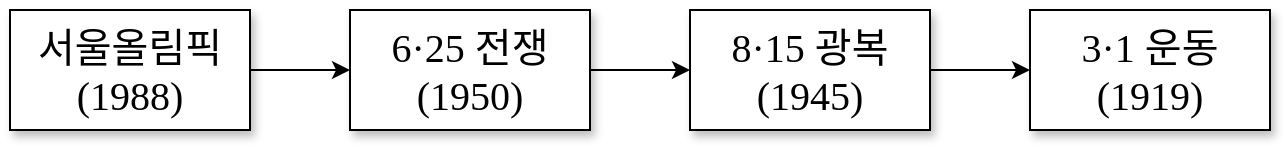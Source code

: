 <mxfile version="20.3.7" type="github">
  <diagram name="Page-1" id="edf60f1a-56cd-e834-aa8a-f176f3a09ee4">
    <mxGraphModel dx="1373" dy="804" grid="1" gridSize="10" guides="1" tooltips="1" connect="1" arrows="1" fold="1" page="1" pageScale="1" pageWidth="1100" pageHeight="850" background="none" math="0" shadow="0">
      <root>
        <mxCell id="0" />
        <mxCell id="1" parent="0" />
        <mxCell id="-CgrC7thrdGahpMaEJIP-4" value="" style="edgeStyle=orthogonalEdgeStyle;rounded=0;orthogonalLoop=1;jettySize=auto;html=1;fontFamily=나눔명조;fontSize=20;" edge="1" parent="1" source="60e70716793133e9-4" target="-CgrC7thrdGahpMaEJIP-1">
          <mxGeometry relative="1" as="geometry" />
        </mxCell>
        <mxCell id="60e70716793133e9-4" value="서울올림픽&lt;br&gt;(1988)" style="rounded=0;whiteSpace=wrap;html=1;shadow=1;labelBackgroundColor=none;strokeWidth=1;fontFamily=나눔명조;fontSize=20;align=center;" parent="1" vertex="1">
          <mxGeometry x="235" y="360" width="120" height="60" as="geometry" />
        </mxCell>
        <mxCell id="-CgrC7thrdGahpMaEJIP-6" value="" style="edgeStyle=orthogonalEdgeStyle;rounded=0;orthogonalLoop=1;jettySize=auto;html=1;fontFamily=나눔명조;fontSize=20;" edge="1" parent="1" source="-CgrC7thrdGahpMaEJIP-1" target="-CgrC7thrdGahpMaEJIP-2">
          <mxGeometry relative="1" as="geometry" />
        </mxCell>
        <mxCell id="-CgrC7thrdGahpMaEJIP-1" value="6·25 전쟁&lt;br&gt;(1950)" style="rounded=0;whiteSpace=wrap;html=1;shadow=1;labelBackgroundColor=none;strokeWidth=1;fontFamily=나눔명조;fontSize=20;align=center;" vertex="1" parent="1">
          <mxGeometry x="405" y="360" width="120" height="60" as="geometry" />
        </mxCell>
        <mxCell id="-CgrC7thrdGahpMaEJIP-7" value="" style="edgeStyle=orthogonalEdgeStyle;rounded=0;orthogonalLoop=1;jettySize=auto;html=1;fontFamily=나눔명조;fontSize=20;" edge="1" parent="1" source="-CgrC7thrdGahpMaEJIP-2" target="-CgrC7thrdGahpMaEJIP-3">
          <mxGeometry relative="1" as="geometry" />
        </mxCell>
        <mxCell id="-CgrC7thrdGahpMaEJIP-2" value="&lt;span style=&quot;font-size: 20px;&quot;&gt;8·15 광복&lt;br&gt;(1945)&lt;br&gt;&lt;/span&gt;" style="rounded=0;whiteSpace=wrap;html=1;shadow=1;labelBackgroundColor=none;strokeWidth=1;fontFamily=나눔명조;fontSize=20;align=center;" vertex="1" parent="1">
          <mxGeometry x="575" y="360" width="120" height="60" as="geometry" />
        </mxCell>
        <mxCell id="-CgrC7thrdGahpMaEJIP-3" value="&lt;span style=&quot;font-size: 20px;&quot;&gt;3·1 운동&lt;br&gt;(1919)&lt;br&gt;&lt;/span&gt;" style="rounded=0;whiteSpace=wrap;html=1;shadow=1;labelBackgroundColor=none;strokeWidth=1;fontFamily=나눔명조;fontSize=20;align=center;" vertex="1" parent="1">
          <mxGeometry x="745" y="360" width="120" height="60" as="geometry" />
        </mxCell>
      </root>
    </mxGraphModel>
  </diagram>
</mxfile>

